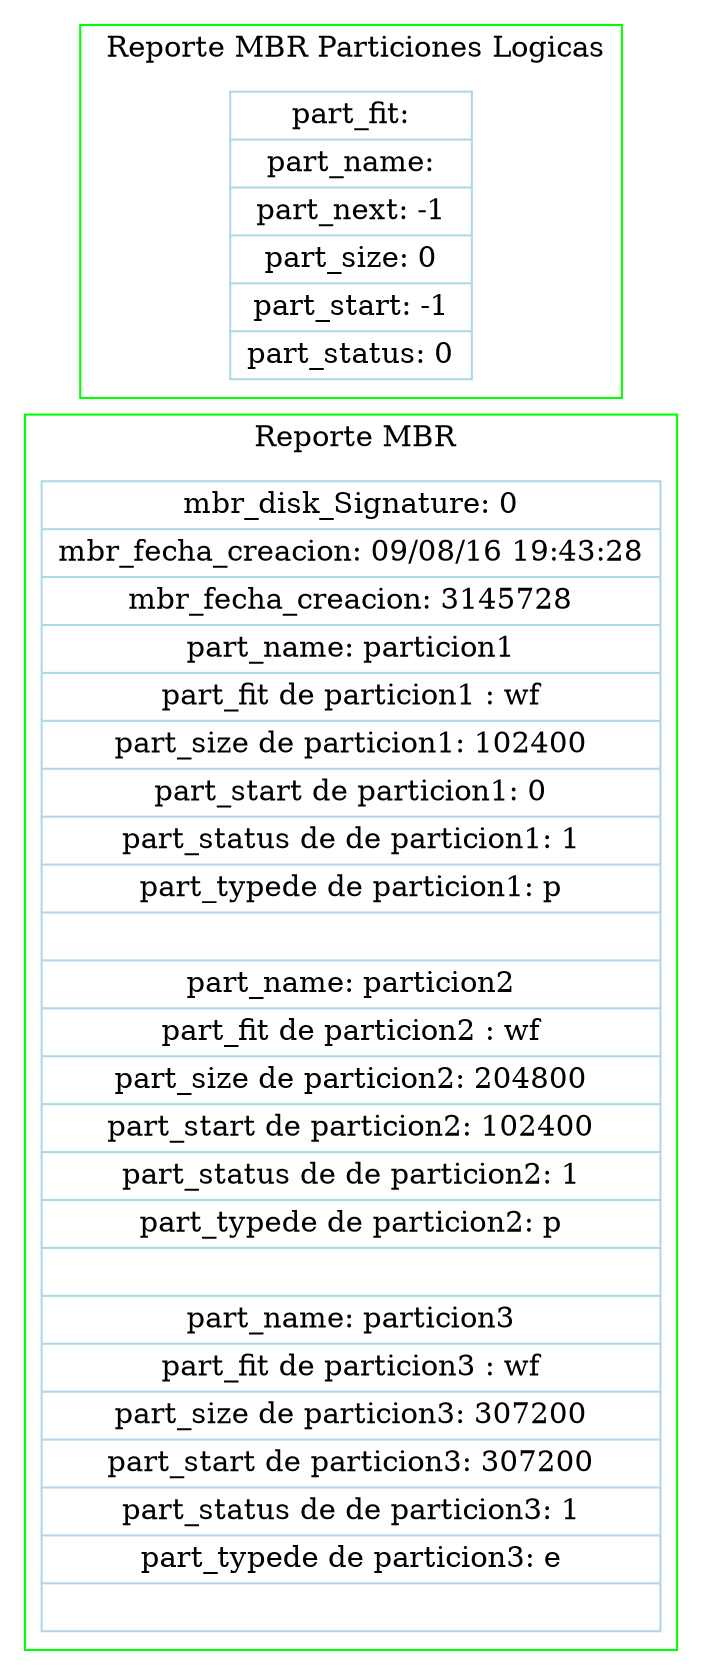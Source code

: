 digraph{ 
 rankdir = LR; 
 node [shape = record, color = lightblue]; 
 

subgraph clusterESTAD2{ 
 label = " Reporte MBR"; 
 color=green; 
nodoec1[label = " mbr_disk_Signature: 0 | mbr_fecha_creacion: 09/08/16 19:43:28 | mbr_fecha_creacion: 3145728 | part_name: particion1 | part_fit de particion1 : wf | part_size de particion1: 102400 | part_start de particion1: 0 | part_status de de particion1: 1 | part_typede de particion1: p |  | part_name: particion2 | part_fit de particion2 : wf | part_size de particion2: 204800 | part_start de particion2: 102400 | part_status de de particion2: 1 | part_typede de particion2: p |  | part_name: particion3 | part_fit de particion3 : wf | part_size de particion3: 307200 | part_start de particion3: 307200 | part_status de de particion3: 1 | part_typede de particion3: e | "];
}

subgraph clusterLOGICAS2{ 
 label = " Reporte MBR Particiones Logicas"; 
 color=green; 
nodoec11[label = "  part_fit:  | part_name:  | part_next: -1 | part_size: 0 | part_start: -1 | part_status: 0"];
}
}